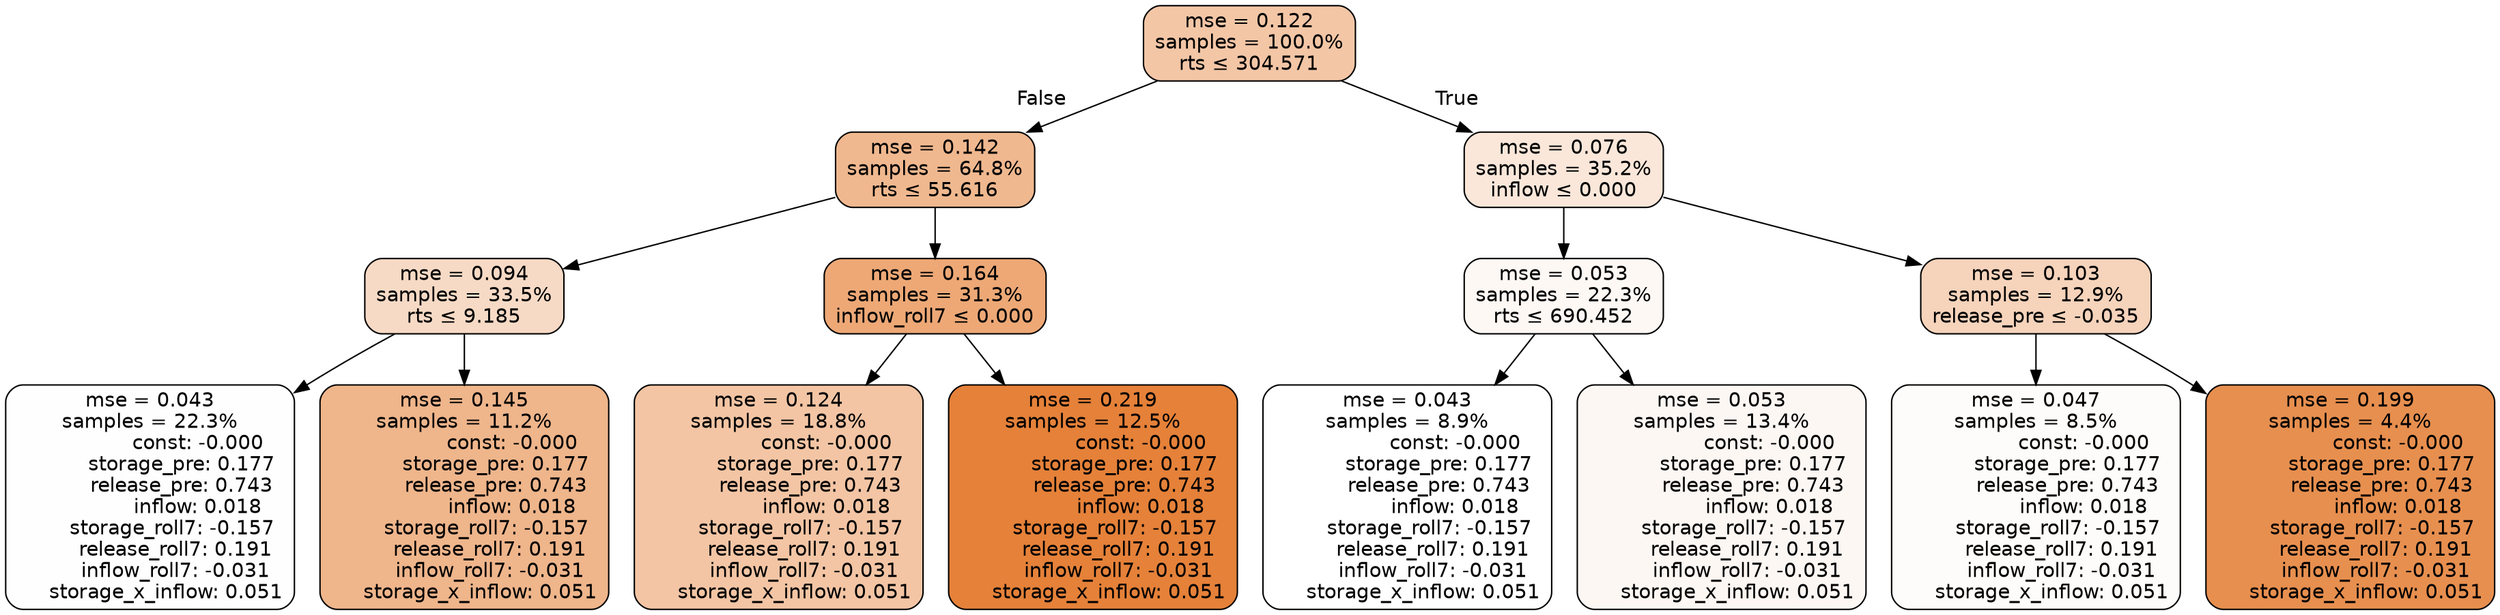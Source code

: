 digraph tree {
node [shape=rectangle, style="filled, rounded", color="black", fontname=helvetica] ;
edge [fontname=helvetica] ;
	"0" [label="mse = 0.122
samples = 100.0%
rts &le; 304.571", fillcolor="#f3c6a6"]
	"1" [label="mse = 0.142
samples = 64.8%
rts &le; 55.616", fillcolor="#f0b88f"]
	"2" [label="mse = 0.094
samples = 33.5%
rts &le; 9.185", fillcolor="#f7dac5"]
	"3" [label="mse = 0.043
samples = 22.3%
               const: -0.000
          storage_pre: 0.177
          release_pre: 0.743
               inflow: 0.018
       storage_roll7: -0.157
        release_roll7: 0.191
        inflow_roll7: -0.031
     storage_x_inflow: 0.051", fillcolor="#fefefe"]
	"4" [label="mse = 0.145
samples = 11.2%
               const: -0.000
          storage_pre: 0.177
          release_pre: 0.743
               inflow: 0.018
       storage_roll7: -0.157
        release_roll7: 0.191
        inflow_roll7: -0.031
     storage_x_inflow: 0.051", fillcolor="#efb58b"]
	"5" [label="mse = 0.164
samples = 31.3%
inflow_roll7 &le; 0.000", fillcolor="#eda876"]
	"6" [label="mse = 0.124
samples = 18.8%
               const: -0.000
          storage_pre: 0.177
          release_pre: 0.743
               inflow: 0.018
       storage_roll7: -0.157
        release_roll7: 0.191
        inflow_roll7: -0.031
     storage_x_inflow: 0.051", fillcolor="#f3c5a4"]
	"7" [label="mse = 0.219
samples = 12.5%
               const: -0.000
          storage_pre: 0.177
          release_pre: 0.743
               inflow: 0.018
       storage_roll7: -0.157
        release_roll7: 0.191
        inflow_roll7: -0.031
     storage_x_inflow: 0.051", fillcolor="#e58139"]
	"8" [label="mse = 0.076
samples = 35.2%
inflow &le; 0.000", fillcolor="#fae7da"]
	"9" [label="mse = 0.053
samples = 22.3%
rts &le; 690.452", fillcolor="#fdf8f4"]
	"10" [label="mse = 0.043
samples = 8.9%
               const: -0.000
          storage_pre: 0.177
          release_pre: 0.743
               inflow: 0.018
       storage_roll7: -0.157
        release_roll7: 0.191
        inflow_roll7: -0.031
     storage_x_inflow: 0.051", fillcolor="#ffffff"]
	"11" [label="mse = 0.053
samples = 13.4%
               const: -0.000
          storage_pre: 0.177
          release_pre: 0.743
               inflow: 0.018
       storage_roll7: -0.157
        release_roll7: 0.191
        inflow_roll7: -0.031
     storage_x_inflow: 0.051", fillcolor="#fdf7f3"]
	"12" [label="mse = 0.103
samples = 12.9%
release_pre &le; -0.035", fillcolor="#f6d3bb"]
	"13" [label="mse = 0.047
samples = 8.5%
               const: -0.000
          storage_pre: 0.177
          release_pre: 0.743
               inflow: 0.018
       storage_roll7: -0.157
        release_roll7: 0.191
        inflow_roll7: -0.031
     storage_x_inflow: 0.051", fillcolor="#fefcfa"]
	"14" [label="mse = 0.199
samples = 4.4%
               const: -0.000
          storage_pre: 0.177
          release_pre: 0.743
               inflow: 0.018
       storage_roll7: -0.157
        release_roll7: 0.191
        inflow_roll7: -0.031
     storage_x_inflow: 0.051", fillcolor="#e78f4f"]

	"0" -> "1" [labeldistance=2.5, labelangle=45, headlabel="False"]
	"1" -> "2"
	"2" -> "3"
	"2" -> "4"
	"1" -> "5"
	"5" -> "6"
	"5" -> "7"
	"0" -> "8" [labeldistance=2.5, labelangle=-45, headlabel="True"]
	"8" -> "9"
	"9" -> "10"
	"9" -> "11"
	"8" -> "12"
	"12" -> "13"
	"12" -> "14"
}